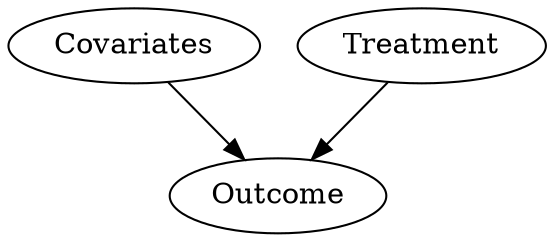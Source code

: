 // A simple causal graph
digraph "causal-graph" {
	edge [arrowsize=1]
	X [label=Covariates]
	T [label=Treatment]
	Y [label=Outcome]
	X -> Y
	T -> Y
}
